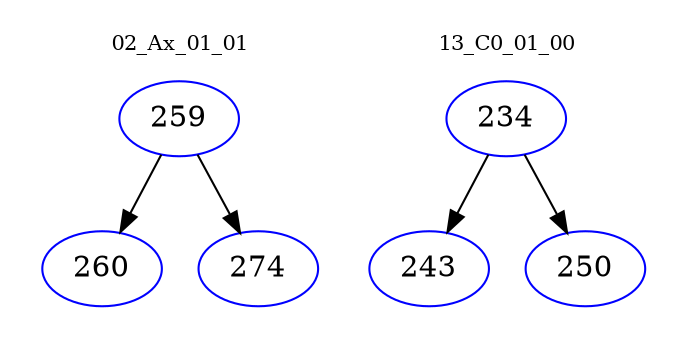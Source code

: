 digraph{
subgraph cluster_0 {
color = white
label = "02_Ax_01_01";
fontsize=10;
T0_259 [label="259", color="blue"]
T0_259 -> T0_260 [color="black"]
T0_260 [label="260", color="blue"]
T0_259 -> T0_274 [color="black"]
T0_274 [label="274", color="blue"]
}
subgraph cluster_1 {
color = white
label = "13_C0_01_00";
fontsize=10;
T1_234 [label="234", color="blue"]
T1_234 -> T1_243 [color="black"]
T1_243 [label="243", color="blue"]
T1_234 -> T1_250 [color="black"]
T1_250 [label="250", color="blue"]
}
}
